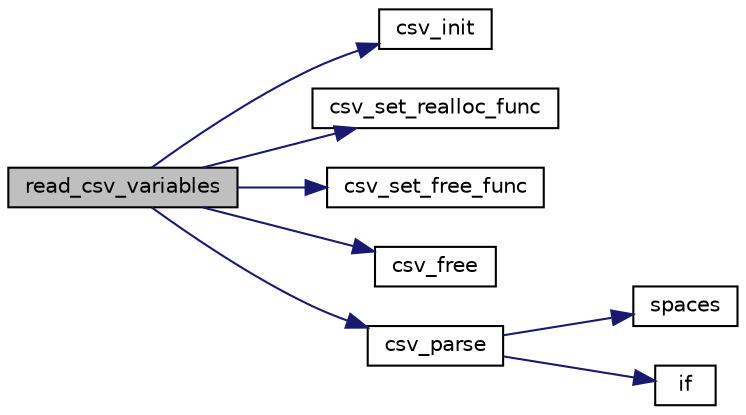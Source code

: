 digraph "read_csv_variables"
{
  edge [fontname="Helvetica",fontsize="10",labelfontname="Helvetica",labelfontsize="10"];
  node [fontname="Helvetica",fontsize="10",shape=record];
  rankdir="LR";
  Node27 [label="read_csv_variables",height=0.2,width=0.4,color="black", fillcolor="grey75", style="filled", fontcolor="black"];
  Node27 -> Node28 [color="midnightblue",fontsize="10",style="solid",fontname="Helvetica"];
  Node28 [label="csv_init",height=0.2,width=0.4,color="black", fillcolor="white", style="filled",URL="$d6/db2/libcsv_8c.html#afcd4c7e3c7fbf808615c1351525ec5c2"];
  Node27 -> Node29 [color="midnightblue",fontsize="10",style="solid",fontname="Helvetica"];
  Node29 [label="csv_set_realloc_func",height=0.2,width=0.4,color="black", fillcolor="white", style="filled",URL="$d6/db2/libcsv_8c.html#a17a3f973b05b3223a36bbfc265b31f3a"];
  Node27 -> Node30 [color="midnightblue",fontsize="10",style="solid",fontname="Helvetica"];
  Node30 [label="csv_set_free_func",height=0.2,width=0.4,color="black", fillcolor="white", style="filled",URL="$d6/db2/libcsv_8c.html#a4576551f5060b5d3e30fab552ad67512"];
  Node27 -> Node31 [color="midnightblue",fontsize="10",style="solid",fontname="Helvetica"];
  Node31 [label="csv_free",height=0.2,width=0.4,color="black", fillcolor="white", style="filled",URL="$d6/db2/libcsv_8c.html#aab56b15fc2b67a3f0f5f65f17b897c37"];
  Node27 -> Node32 [color="midnightblue",fontsize="10",style="solid",fontname="Helvetica"];
  Node32 [label="csv_parse",height=0.2,width=0.4,color="black", fillcolor="white", style="filled",URL="$d6/db2/libcsv_8c.html#a4becc4a3184a228fed0c2eecbeef6558"];
  Node32 -> Node33 [color="midnightblue",fontsize="10",style="solid",fontname="Helvetica"];
  Node33 [label="spaces",height=0.2,width=0.4,color="black", fillcolor="white", style="filled",URL="$db/db0/lp___m_p_s_8c.html#acea55dbea0713d5588d644118771bf7c"];
  Node32 -> Node34 [color="midnightblue",fontsize="10",style="solid",fontname="Helvetica"];
  Node34 [label="if",height=0.2,width=0.4,color="black", fillcolor="white", style="filled",URL="$dc/ddc/3rd_party_2flex-2_85_835_2parse_8c.html#a5468319b5337c3d6192d299ceb3062fc"];
}
